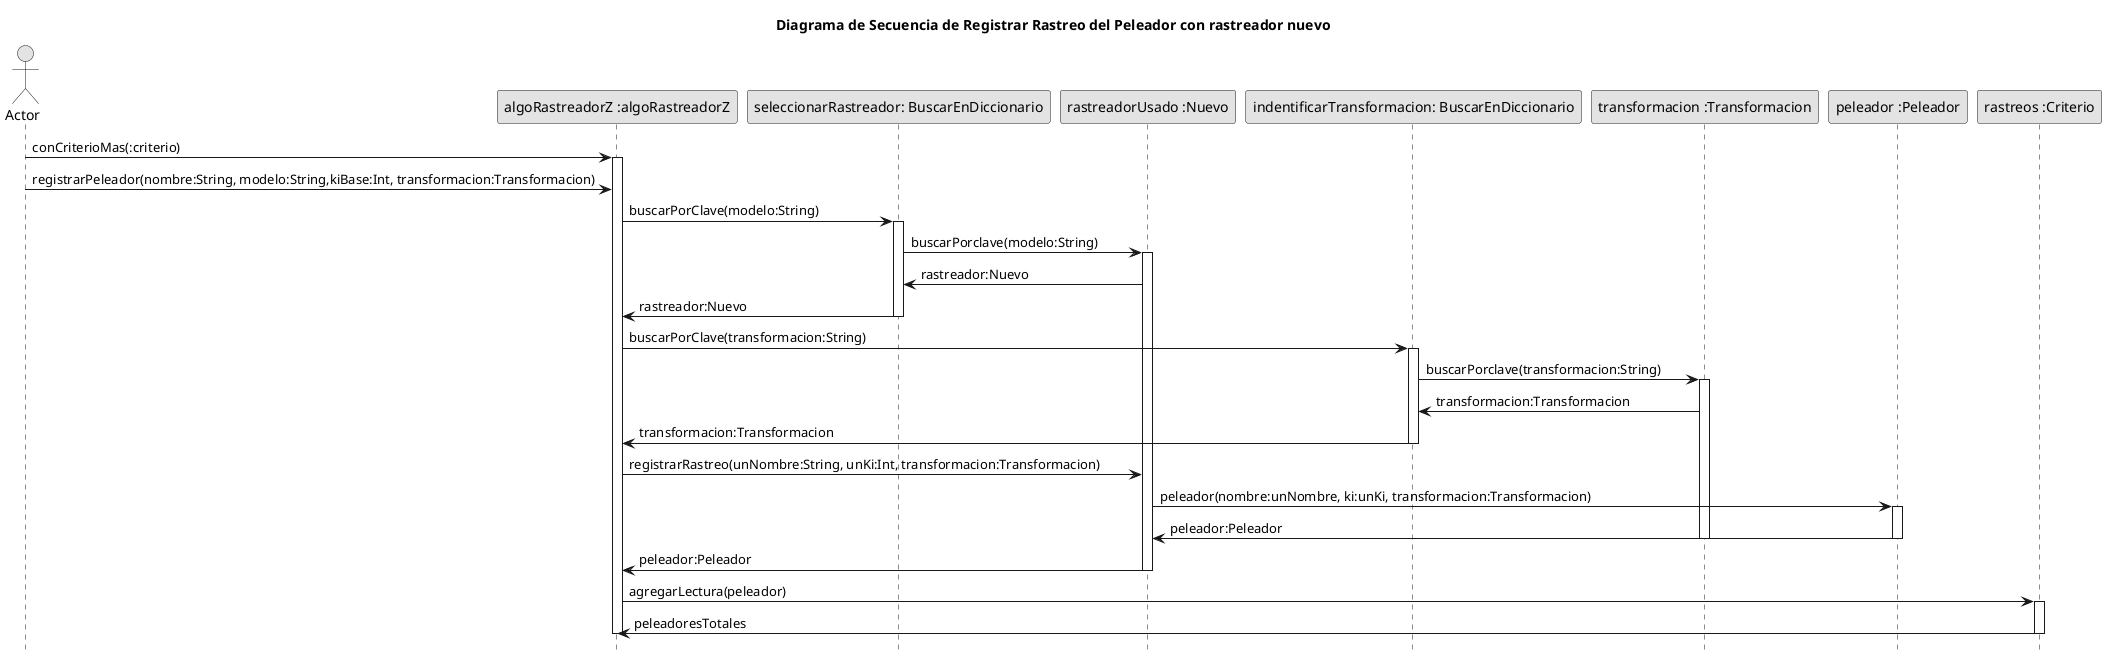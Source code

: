 @startuml

title Diagrama de Secuencia de Registrar Rastreo del Peleador con rastreador nuevo

skinparam monochrome true
hide footbox

Actor Actor
participant "algoRastreadorZ :algoRastreadorZ" as algoRastreadorz
participant "seleccionarRastreador: BuscarEnDiccionario" as seleccionarRastreador
participant "rastreadorUsado :Nuevo" as rastreador
participant "indentificarTransformacion: BuscarEnDiccionario" as indetificarTransformacion
participant "transformacion :Transformacion" as transformacion

participant "peleador :Peleador" as peleador
participant "rastreos :Criterio" as rastreos

Actor -> algoRastreadorz: conCriterioMas(:criterio)
activate algoRastreadorz
Actor -> algoRastreadorz: registrarPeleador(nombre:String, modelo:String,kiBase:Int, transformacion:Transformacion)

algoRastreadorz -> seleccionarRastreador: buscarPorClave(modelo:String)
activate seleccionarRastreador
seleccionarRastreador -> rastreador:buscarPorclave(modelo:String)
activate rastreador
rastreador -> seleccionarRastreador:rastreador:Nuevo
seleccionarRastreador -> algoRastreadorz:rastreador:Nuevo
deactivate seleccionarRastreador

algoRastreadorz -> indetificarTransformacion: buscarPorClave(transformacion:String)
activate indetificarTransformacion
indetificarTransformacion -> transformacion:buscarPorclave(transformacion:String)
activate transformacion
transformacion -> indetificarTransformacion:transformacion:Transformacion
indetificarTransformacion -> algoRastreadorz:transformacion:Transformacion
deactivate indetificarTransformacion

algoRastreadorz -> rastreador: registrarRastreo(unNombre:String, unKi:Int, transformacion:Transformacion)
rastreador -> peleador: peleador(nombre:unNombre, ki:unKi, transformacion:Transformacion)

activate peleador
peleador -> rastreador: peleador:Peleador
deactivate transformacion
deactivate peleador
rastreador -> algoRastreadorz: peleador:Peleador
deactivate rastreador
algoRastreadorz -> rastreos: agregarLectura(peleador)
activate rastreos
rastreos -> algoRastreadorz: peleadoresTotales
deactivate rastreos
deactivate algoRastreadorz

@enduml
